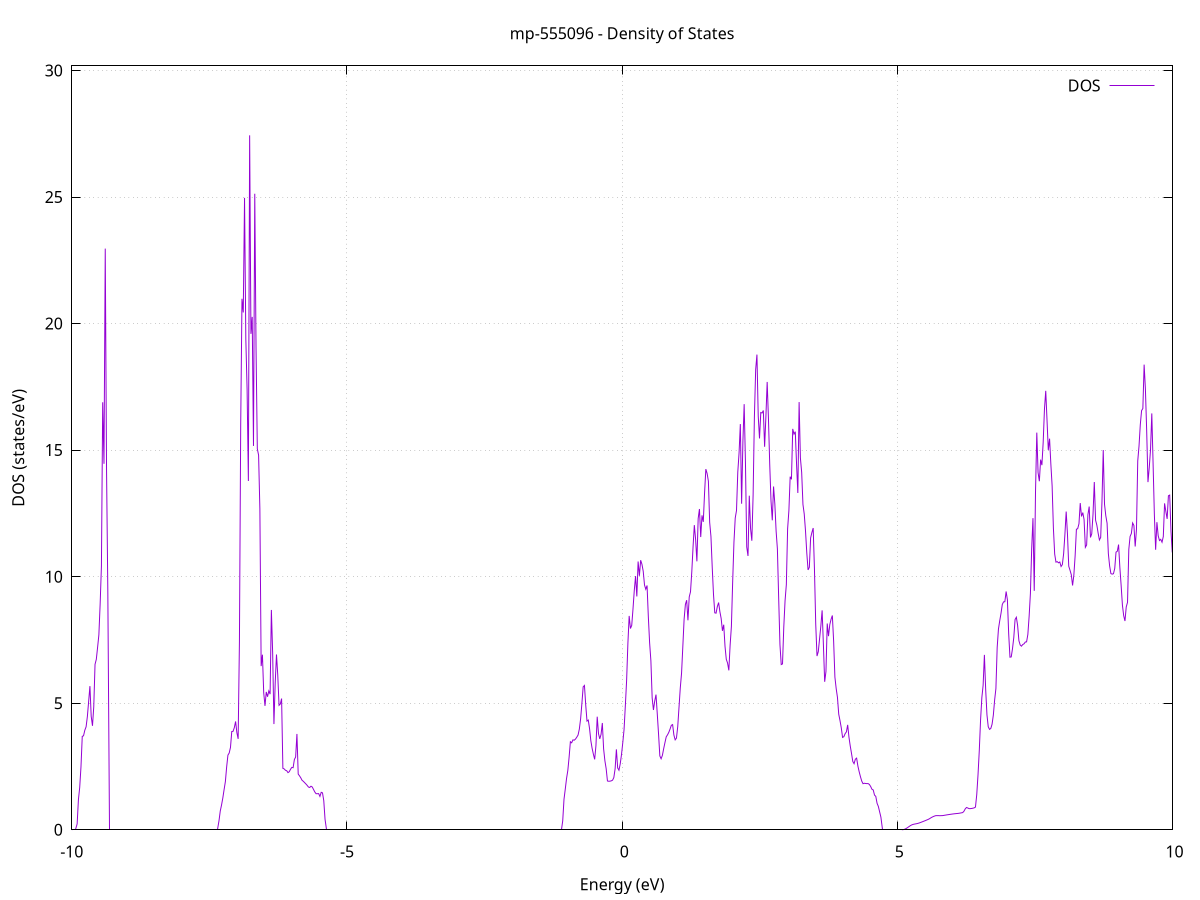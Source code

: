 set title 'mp-555096 - Density of States'
set xlabel 'Energy (eV)'
set ylabel 'DOS (states/eV)'
set grid
set xrange [-10:10]
set yrange [0:30.181]
set xzeroaxis lt -1
set terminal png size 800,600
set output 'mp-555096_dos_gnuplot.png'
plot '-' using 1:2 with lines title 'DOS'
-33.376500 0.000000
-33.353300 0.000000
-33.330100 0.000000
-33.306900 0.000000
-33.283700 0.000000
-33.260500 0.000000
-33.237200 0.000000
-33.214000 0.000000
-33.190800 0.000000
-33.167600 0.000000
-33.144400 0.000000
-33.121100 0.000000
-33.097900 0.000000
-33.074700 0.000000
-33.051500 0.000000
-33.028300 0.000000
-33.005100 0.000000
-32.981800 0.000000
-32.958600 0.000000
-32.935400 0.000000
-32.912200 0.000000
-32.889000 0.000000
-32.865700 0.000000
-32.842500 0.000000
-32.819300 0.000000
-32.796100 0.000000
-32.772900 0.000000
-32.749700 0.000000
-32.726400 0.000000
-32.703200 0.000000
-32.680000 0.000000
-32.656800 0.000000
-32.633600 0.000000
-32.610300 0.000000
-32.587100 0.000000
-32.563900 0.000000
-32.540700 0.000000
-32.517500 0.000000
-32.494200 0.000000
-32.471000 0.000000
-32.447800 0.000000
-32.424600 0.000000
-32.401400 0.000000
-32.378200 0.000000
-32.354900 0.000000
-32.331700 0.000000
-32.308500 0.000000
-32.285300 0.000000
-32.262100 0.000000
-32.238800 0.000000
-32.215600 0.000000
-32.192400 0.000000
-32.169200 0.000000
-32.146000 0.000000
-32.122800 0.000000
-32.099500 0.000000
-32.076300 0.000000
-32.053100 0.000000
-32.029900 0.000000
-32.006700 0.000000
-31.983400 0.000000
-31.960200 0.000000
-31.937000 0.000000
-31.913800 0.000000
-31.890600 0.000000
-31.867400 0.000000
-31.844100 0.000000
-31.820900 0.000000
-31.797700 0.000000
-31.774500 0.000000
-31.751300 0.000000
-31.728000 0.000000
-31.704800 0.000000
-31.681600 0.000000
-31.658400 0.000000
-31.635200 0.000000
-31.612000 0.000000
-31.588700 0.000000
-31.565500 0.000000
-31.542300 0.000000
-31.519100 0.000000
-31.495900 0.000000
-31.472600 0.000000
-31.449400 0.000000
-31.426200 0.000000
-31.403000 0.000000
-31.379800 0.000000
-31.356500 0.000000
-31.333300 0.000000
-31.310100 0.000000
-31.286900 0.000000
-31.263700 77.907200
-31.240500 333.259100
-31.217200 0.000000
-31.194000 0.000000
-31.170800 0.000000
-31.147600 0.000000
-31.124400 0.000000
-31.101100 0.000000
-31.077900 0.000000
-31.054700 0.000000
-31.031500 0.000000
-31.008300 0.000000
-30.985100 0.000000
-30.961800 0.000000
-30.938600 0.000000
-30.915400 0.000000
-30.892200 0.000000
-30.869000 0.000000
-30.845700 0.000000
-30.822500 0.000000
-30.799300 0.000000
-30.776100 0.000000
-30.752900 0.000000
-30.729700 0.000000
-30.706400 0.000000
-30.683200 0.000000
-30.660000 0.000000
-30.636800 0.000000
-30.613600 0.000000
-30.590300 0.000000
-30.567100 0.000000
-30.543900 0.000000
-30.520700 0.000000
-30.497500 0.000000
-30.474200 0.000000
-30.451000 0.000000
-30.427800 0.000000
-30.404600 0.000000
-30.381400 0.000000
-30.358200 0.000000
-30.334900 0.000000
-30.311700 0.000000
-30.288500 0.000000
-30.265300 0.000000
-30.242100 0.000000
-30.218800 0.000000
-30.195600 0.000000
-30.172400 0.000000
-30.149200 0.000000
-30.126000 0.000000
-30.102800 0.000000
-30.079500 0.000000
-30.056300 0.000000
-30.033100 0.000000
-30.009900 0.000000
-29.986700 0.000000
-29.963400 0.000000
-29.940200 0.000000
-29.917000 0.000000
-29.893800 0.000000
-29.870600 0.000000
-29.847400 0.000000
-29.824100 0.000000
-29.800900 0.000000
-29.777700 0.000000
-29.754500 0.000000
-29.731300 0.000000
-29.708000 0.000000
-29.684800 0.000000
-29.661600 0.000000
-29.638400 0.000000
-29.615200 0.000000
-29.592000 0.000000
-29.568700 0.000000
-29.545500 0.000000
-29.522300 0.000000
-29.499100 0.000000
-29.475900 0.000000
-29.452600 0.000000
-29.429400 0.000000
-29.406200 0.000000
-29.383000 0.000000
-29.359800 0.000000
-29.336500 0.000000
-29.313300 0.000000
-29.290100 0.000000
-29.266900 0.000000
-29.243700 0.000000
-29.220500 0.000000
-29.197200 0.000000
-29.174000 0.000000
-29.150800 0.000000
-29.127600 0.000000
-29.104400 0.000000
-29.081100 0.000000
-29.057900 0.000000
-29.034700 0.000000
-29.011500 0.000000
-28.988300 0.000000
-28.965100 0.000000
-28.941800 0.000000
-28.918600 0.000000
-28.895400 0.000000
-28.872200 0.000000
-28.849000 0.000000
-28.825700 0.000000
-28.802500 0.000000
-28.779300 0.000000
-28.756100 0.000000
-28.732900 0.000000
-28.709700 0.000000
-28.686400 0.000000
-28.663200 0.000000
-28.640000 0.000000
-28.616800 0.000000
-28.593600 0.000000
-28.570300 0.000000
-28.547100 0.000000
-28.523900 0.000000
-28.500700 0.000000
-28.477500 0.000000
-28.454200 0.000000
-28.431000 0.000000
-28.407800 0.000000
-28.384600 0.000000
-28.361400 0.000000
-28.338200 0.000000
-28.314900 0.000000
-28.291700 0.000000
-28.268500 0.000000
-28.245300 0.000000
-28.222100 0.000000
-28.198800 0.000000
-28.175600 0.000000
-28.152400 0.000000
-28.129200 0.000000
-28.106000 0.000000
-28.082800 0.000000
-28.059500 0.000000
-28.036300 0.000000
-28.013100 0.000000
-27.989900 0.000000
-27.966700 0.000000
-27.943400 0.000000
-27.920200 0.000000
-27.897000 0.000000
-27.873800 0.000000
-27.850600 0.000000
-27.827400 0.000000
-27.804100 0.000000
-27.780900 0.000000
-27.757700 0.000000
-27.734500 0.000000
-27.711300 0.000000
-27.688000 0.000000
-27.664800 0.000000
-27.641600 0.000000
-27.618400 0.000000
-27.595200 0.000000
-27.572000 0.000000
-27.548700 0.000000
-27.525500 0.000000
-27.502300 0.000000
-27.479100 0.000000
-27.455900 0.000000
-27.432600 0.000000
-27.409400 0.000000
-27.386200 0.000000
-27.363000 0.000000
-27.339800 0.000000
-27.316500 0.000000
-27.293300 0.000000
-27.270100 0.000000
-27.246900 0.000000
-27.223700 0.000000
-27.200500 0.000000
-27.177200 0.000000
-27.154000 0.000000
-27.130800 0.000000
-27.107600 0.000000
-27.084400 0.000000
-27.061100 0.000000
-27.037900 0.000000
-27.014700 0.000000
-26.991500 0.000000
-26.968300 0.000000
-26.945100 0.000000
-26.921800 0.000000
-26.898600 0.000000
-26.875400 0.000000
-26.852200 0.000000
-26.829000 0.000000
-26.805700 0.000000
-26.782500 0.000000
-26.759300 0.000000
-26.736100 0.000000
-26.712900 0.000000
-26.689700 0.000000
-26.666400 0.000000
-26.643200 0.000000
-26.620000 0.000000
-26.596800 0.000000
-26.573600 0.000000
-26.550300 0.000000
-26.527100 0.000000
-26.503900 0.000000
-26.480700 0.000000
-26.457500 0.000000
-26.434200 0.000000
-26.411000 0.000000
-26.387800 0.000000
-26.364600 0.000000
-26.341400 0.000000
-26.318200 0.000000
-26.294900 0.000000
-26.271700 0.000000
-26.248500 0.000000
-26.225300 0.000000
-26.202100 0.000000
-26.178800 0.000000
-26.155600 0.000000
-26.132400 0.000000
-26.109200 0.000000
-26.086000 0.000000
-26.062800 0.000000
-26.039500 0.000000
-26.016300 0.000000
-25.993100 0.000000
-25.969900 0.000000
-25.946700 0.000000
-25.923400 0.000000
-25.900200 0.000000
-25.877000 0.000000
-25.853800 0.000000
-25.830600 0.000000
-25.807400 0.000000
-25.784100 0.000000
-25.760900 0.000000
-25.737700 0.000000
-25.714500 0.000000
-25.691300 0.000000
-25.668000 0.000000
-25.644800 0.000000
-25.621600 0.000000
-25.598400 0.000000
-25.575200 0.000000
-25.552000 0.000000
-25.528700 0.000000
-25.505500 0.000000
-25.482300 0.000000
-25.459100 0.000000
-25.435900 0.000000
-25.412600 0.000000
-25.389400 0.000000
-25.366200 0.000000
-25.343000 0.000000
-25.319800 0.000000
-25.296500 0.000000
-25.273300 0.000000
-25.250100 0.000000
-25.226900 0.000000
-25.203700 0.000000
-25.180500 0.000000
-25.157200 0.000000
-25.134000 0.000000
-25.110800 0.000000
-25.087600 0.000000
-25.064400 0.000000
-25.041100 0.000000
-25.017900 0.000000
-24.994700 0.000000
-24.971500 0.000000
-24.948300 0.000000
-24.925100 0.000000
-24.901800 0.000000
-24.878600 0.000000
-24.855400 0.000000
-24.832200 0.000000
-24.809000 0.000000
-24.785700 0.000000
-24.762500 0.000000
-24.739300 0.000000
-24.716100 0.000000
-24.692900 0.000000
-24.669700 0.000000
-24.646400 0.000000
-24.623200 0.000000
-24.600000 0.000000
-24.576800 0.000000
-24.553600 0.000000
-24.530300 0.000000
-24.507100 0.000000
-24.483900 0.000000
-24.460700 0.000000
-24.437500 0.000000
-24.414200 0.000000
-24.391000 0.000000
-24.367800 0.000000
-24.344600 0.000000
-24.321400 0.000000
-24.298200 0.000000
-24.274900 0.000000
-24.251700 0.000000
-24.228500 0.000000
-24.205300 0.000000
-24.182100 0.000000
-24.158800 0.000000
-24.135600 0.000000
-24.112400 0.000000
-24.089200 0.000000
-24.066000 0.000000
-24.042800 0.000000
-24.019500 0.000000
-23.996300 0.000000
-23.973100 0.000000
-23.949900 0.000000
-23.926700 0.000000
-23.903400 0.000000
-23.880200 0.000000
-23.857000 0.000000
-23.833800 0.000000
-23.810600 0.000000
-23.787400 0.000000
-23.764100 0.000000
-23.740900 0.000000
-23.717700 0.000000
-23.694500 0.000000
-23.671300 0.000000
-23.648000 0.000000
-23.624800 0.000000
-23.601600 0.000000
-23.578400 0.000000
-23.555200 0.000000
-23.532000 0.000000
-23.508700 0.000000
-23.485500 0.000000
-23.462300 0.000000
-23.439100 0.000000
-23.415900 0.000000
-23.392600 0.000000
-23.369400 0.000000
-23.346200 0.000000
-23.323000 0.000000
-23.299800 0.000000
-23.276500 0.000000
-23.253300 0.000000
-23.230100 0.000000
-23.206900 0.000000
-23.183700 0.000000
-23.160500 0.000000
-23.137200 0.000000
-23.114000 0.000000
-23.090800 0.000000
-23.067600 0.000000
-23.044400 0.000000
-23.021100 0.000000
-22.997900 0.000000
-22.974700 0.000000
-22.951500 0.000000
-22.928300 0.000000
-22.905100 0.000000
-22.881800 0.000000
-22.858600 0.000000
-22.835400 0.000000
-22.812200 0.000000
-22.789000 0.000000
-22.765700 0.000000
-22.742500 0.000000
-22.719300 0.000000
-22.696100 0.000000
-22.672900 0.000000
-22.649700 0.000000
-22.626400 0.000000
-22.603200 0.000000
-22.580000 0.000000
-22.556800 0.000000
-22.533600 0.000000
-22.510300 0.000000
-22.487100 0.000000
-22.463900 0.000000
-22.440700 0.000000
-22.417500 0.000000
-22.394200 0.000000
-22.371000 0.000000
-22.347800 0.000000
-22.324600 0.000000
-22.301400 0.000000
-22.278200 0.000000
-22.254900 0.000000
-22.231700 0.000000
-22.208500 0.000000
-22.185300 0.000000
-22.162100 0.000000
-22.138800 0.000000
-22.115600 0.000000
-22.092400 0.000000
-22.069200 0.000000
-22.046000 0.000000
-22.022800 0.000000
-21.999500 0.000000
-21.976300 0.000000
-21.953100 0.000000
-21.929900 0.000000
-21.906700 0.000000
-21.883400 0.000000
-21.860200 0.000000
-21.837000 0.000000
-21.813800 0.000000
-21.790600 0.000000
-21.767400 0.000000
-21.744100 0.000000
-21.720900 0.000000
-21.697700 0.000000
-21.674500 0.000000
-21.651300 0.000000
-21.628000 0.000000
-21.604800 0.000000
-21.581600 0.000000
-21.558400 0.000000
-21.535200 0.000000
-21.512000 0.000000
-21.488700 0.000000
-21.465500 0.000000
-21.442300 0.000000
-21.419100 0.000000
-21.395900 0.000000
-21.372600 0.000000
-21.349400 0.000000
-21.326200 0.000000
-21.303000 0.000000
-21.279800 0.000000
-21.256500 0.000000
-21.233300 0.000000
-21.210100 0.000000
-21.186900 0.000000
-21.163700 0.000000
-21.140500 0.000000
-21.117200 0.000000
-21.094000 0.000000
-21.070800 0.000000
-21.047600 0.000000
-21.024400 0.000000
-21.001100 0.000000
-20.977900 0.000000
-20.954700 0.000000
-20.931500 0.000000
-20.908300 0.000000
-20.885100 0.000000
-20.861800 0.000000
-20.838600 0.000000
-20.815400 0.000000
-20.792200 0.000000
-20.769000 0.000000
-20.745700 0.000000
-20.722500 0.000000
-20.699300 0.000000
-20.676100 0.000000
-20.652900 0.000000
-20.629700 0.000000
-20.606400 0.000000
-20.583200 0.000000
-20.560000 0.000000
-20.536800 0.000000
-20.513600 0.000000
-20.490300 0.000000
-20.467100 0.000000
-20.443900 0.000000
-20.420700 0.000000
-20.397500 0.000000
-20.374200 0.000000
-20.351000 0.000000
-20.327800 0.000000
-20.304600 0.000000
-20.281400 0.000000
-20.258200 0.000000
-20.234900 0.000000
-20.211700 0.000000
-20.188500 0.000000
-20.165300 0.000000
-20.142100 0.000000
-20.118800 0.000000
-20.095600 0.000000
-20.072400 0.000000
-20.049200 0.000000
-20.026000 0.000000
-20.002800 0.000000
-19.979500 0.000000
-19.956300 0.000000
-19.933100 0.000000
-19.909900 0.000000
-19.886700 0.000000
-19.863400 0.000000
-19.840200 0.000000
-19.817000 0.000000
-19.793800 0.000000
-19.770600 0.000000
-19.747400 0.000000
-19.724100 0.000000
-19.700900 0.000000
-19.677700 0.000000
-19.654500 0.000000
-19.631300 0.000000
-19.608000 0.000000
-19.584800 0.000000
-19.561600 0.000000
-19.538400 0.000000
-19.515200 0.000000
-19.492000 0.000000
-19.468700 0.000000
-19.445500 0.000000
-19.422300 0.000000
-19.399100 0.000000
-19.375900 0.000000
-19.352600 0.000000
-19.329400 0.000000
-19.306200 0.000000
-19.283000 0.000000
-19.259800 0.000000
-19.236500 0.000000
-19.213300 0.000000
-19.190100 0.000000
-19.166900 0.000000
-19.143700 0.000000
-19.120500 0.000000
-19.097200 0.000000
-19.074000 0.000000
-19.050800 0.000000
-19.027600 0.000000
-19.004400 0.000000
-18.981100 0.000000
-18.957900 0.000000
-18.934700 0.000000
-18.911500 0.000000
-18.888300 0.000000
-18.865100 0.000000
-18.841800 0.000000
-18.818600 0.000000
-18.795400 0.000000
-18.772200 0.000000
-18.749000 0.000000
-18.725700 0.000000
-18.702500 0.000000
-18.679300 0.000000
-18.656100 0.000000
-18.632900 0.000000
-18.609700 0.000000
-18.586400 0.000000
-18.563200 0.000000
-18.540000 0.000000
-18.516800 0.000000
-18.493600 0.000000
-18.470300 0.000000
-18.447100 0.000000
-18.423900 0.000000
-18.400700 0.000000
-18.377500 0.000000
-18.354200 0.000000
-18.331000 0.000000
-18.307800 0.000000
-18.284600 0.000000
-18.261400 0.000000
-18.238200 0.000000
-18.214900 0.000000
-18.191700 0.000000
-18.168500 0.000000
-18.145300 0.000000
-18.122100 0.000000
-18.098800 0.000000
-18.075600 0.000000
-18.052400 0.000000
-18.029200 0.000000
-18.006000 0.000000
-17.982800 0.000000
-17.959500 0.000000
-17.936300 0.000000
-17.913100 0.000000
-17.889900 0.000000
-17.866700 0.000000
-17.843400 0.000000
-17.820200 0.000000
-17.797000 0.000000
-17.773800 0.000000
-17.750600 0.000000
-17.727400 0.000000
-17.704100 0.000000
-17.680900 0.000000
-17.657700 0.000000
-17.634500 0.000000
-17.611300 0.000000
-17.588000 0.000000
-17.564800 0.000000
-17.541600 0.000000
-17.518400 0.000000
-17.495200 0.000000
-17.472000 0.000000
-17.448700 0.000000
-17.425500 0.000000
-17.402300 0.000000
-17.379100 0.000000
-17.355900 0.000000
-17.332600 0.000000
-17.309400 0.000000
-17.286200 0.000000
-17.263000 0.000000
-17.239800 0.000000
-17.216500 0.000000
-17.193300 0.000000
-17.170100 0.000000
-17.146900 0.000000
-17.123700 0.000000
-17.100500 0.000000
-17.077200 0.000000
-17.054000 0.000000
-17.030800 0.000000
-17.007600 0.000000
-16.984400 0.000000
-16.961100 0.000000
-16.937900 0.000000
-16.914700 0.000000
-16.891500 0.000000
-16.868300 0.000000
-16.845100 0.000000
-16.821800 0.000000
-16.798600 0.000000
-16.775400 0.000000
-16.752200 0.000000
-16.729000 0.000000
-16.705700 0.000000
-16.682500 0.000000
-16.659300 0.000000
-16.636100 0.000000
-16.612900 0.000000
-16.589700 0.000000
-16.566400 0.000000
-16.543200 0.000000
-16.520000 0.000000
-16.496800 0.000000
-16.473600 0.000000
-16.450300 0.000000
-16.427100 0.000000
-16.403900 0.000000
-16.380700 0.000000
-16.357500 0.000000
-16.334200 0.000000
-16.311000 0.000000
-16.287800 0.000000
-16.264600 0.000000
-16.241400 0.000000
-16.218200 0.000000
-16.194900 0.000000
-16.171700 0.000000
-16.148500 0.000000
-16.125300 0.000000
-16.102100 0.000000
-16.078800 0.000000
-16.055600 0.000000
-16.032400 0.000000
-16.009200 0.000000
-15.986000 0.000000
-15.962800 0.000000
-15.939500 0.000000
-15.916300 0.000000
-15.893100 0.000000
-15.869900 0.000000
-15.846700 0.000000
-15.823400 0.000000
-15.800200 0.000000
-15.777000 0.000000
-15.753800 0.000000
-15.730600 0.000000
-15.707400 0.000000
-15.684100 0.000000
-15.660900 0.000000
-15.637700 0.000000
-15.614500 0.000000
-15.591300 0.000000
-15.568000 0.000000
-15.544800 0.000000
-15.521600 0.000000
-15.498400 0.000000
-15.475200 0.000000
-15.452000 0.000000
-15.428700 0.000000
-15.405500 0.000000
-15.382300 0.000000
-15.359100 0.000000
-15.335900 0.000000
-15.312600 0.000000
-15.289400 0.000000
-15.266200 0.000000
-15.243000 0.000000
-15.219800 0.000000
-15.196500 0.000000
-15.173300 0.000000
-15.150100 0.000000
-15.126900 0.000000
-15.103700 0.000000
-15.080500 0.000000
-15.057200 0.000000
-15.034000 0.000000
-15.010800 0.000000
-14.987600 0.000000
-14.964400 0.000000
-14.941100 0.000000
-14.917900 0.000000
-14.894700 0.000000
-14.871500 0.000000
-14.848300 0.000000
-14.825100 0.000000
-14.801800 0.000000
-14.778600 0.000000
-14.755400 0.000000
-14.732200 0.000000
-14.709000 0.000000
-14.685700 0.000000
-14.662500 0.000000
-14.639300 0.000000
-14.616100 0.000000
-14.592900 0.000000
-14.569700 0.000000
-14.546400 0.000000
-14.523200 0.000000
-14.500000 0.000000
-14.476800 0.000000
-14.453600 0.000000
-14.430300 0.000000
-14.407100 0.000000
-14.383900 0.000000
-14.360700 0.000000
-14.337500 0.000000
-14.314200 0.000000
-14.291000 0.000000
-14.267800 0.000000
-14.244600 0.000000
-14.221400 0.000000
-14.198200 0.000000
-14.174900 0.000000
-14.151700 0.000000
-14.128500 0.000000
-14.105300 0.000000
-14.082100 0.000000
-14.058800 0.000000
-14.035600 0.000000
-14.012400 0.000000
-13.989200 0.000000
-13.966000 0.000000
-13.942800 0.000000
-13.919500 0.000000
-13.896300 0.000000
-13.873100 0.000000
-13.849900 0.000000
-13.826700 0.000000
-13.803400 0.000000
-13.780200 0.000000
-13.757000 0.000000
-13.733800 0.000000
-13.710600 0.000000
-13.687400 6.180500
-13.664100 17.755900
-13.640900 33.438400
-13.617700 39.858500
-13.594500 42.683800
-13.571300 34.352200
-13.548000 54.030500
-13.524800 37.215400
-13.501600 21.089800
-13.478400 37.615500
-13.455200 43.574500
-13.432000 30.866100
-13.408700 41.574200
-13.385500 58.710400
-13.362300 112.890800
-13.339100 77.857800
-13.315900 69.490600
-13.292600 51.701300
-13.269400 47.945100
-13.246200 57.208100
-13.223000 64.044700
-13.199800 46.953900
-13.176500 0.000000
-13.153300 0.000000
-13.130100 0.000000
-13.106900 0.000000
-13.083700 0.000000
-13.060500 0.000000
-13.037200 0.000000
-13.014000 0.000000
-12.990800 0.000000
-12.967600 0.000000
-12.944400 0.000000
-12.921100 0.000000
-12.897900 0.000000
-12.874700 0.000000
-12.851500 0.000000
-12.828300 0.000000
-12.805100 0.000000
-12.781800 0.000000
-12.758600 0.000000
-12.735400 0.000000
-12.712200 0.000000
-12.689000 0.000000
-12.665700 0.000000
-12.642500 0.000000
-12.619300 0.000000
-12.596100 0.000000
-12.572900 0.000000
-12.549700 0.000000
-12.526400 0.000000
-12.503200 0.000000
-12.480000 0.000000
-12.456800 0.000000
-12.433600 0.000000
-12.410300 0.000000
-12.387100 0.000000
-12.363900 0.000000
-12.340700 0.000000
-12.317500 0.000000
-12.294200 0.000000
-12.271000 0.000000
-12.247800 0.000000
-12.224600 0.000000
-12.201400 0.000000
-12.178200 0.000000
-12.154900 0.000000
-12.131700 0.000000
-12.108500 0.000000
-12.085300 0.000000
-12.062100 0.000000
-12.038800 0.000000
-12.015600 0.000000
-11.992400 0.000000
-11.969200 0.000000
-11.946000 0.000000
-11.922800 0.000000
-11.899500 0.000000
-11.876300 0.000000
-11.853100 0.000000
-11.829900 0.000000
-11.806700 0.000000
-11.783400 0.000000
-11.760200 0.000000
-11.737000 0.000000
-11.713800 0.000000
-11.690600 0.000000
-11.667400 0.000000
-11.644100 0.000000
-11.620900 0.000000
-11.597700 0.000000
-11.574500 0.000000
-11.551300 0.000000
-11.528000 0.000000
-11.504800 0.000000
-11.481600 0.000000
-11.458400 0.000000
-11.435200 0.000000
-11.412000 0.000000
-11.388700 0.000000
-11.365500 0.000000
-11.342300 0.000000
-11.319100 0.000000
-11.295900 0.000000
-11.272600 0.000000
-11.249400 0.000000
-11.226200 0.000000
-11.203000 0.000000
-11.179800 0.000000
-11.156500 0.000000
-11.133300 0.000000
-11.110100 0.000000
-11.086900 0.000000
-11.063700 0.000000
-11.040500 0.000000
-11.017200 0.000000
-10.994000 0.000000
-10.970800 0.000000
-10.947600 0.000000
-10.924400 0.000000
-10.901100 0.000000
-10.877900 0.000000
-10.854700 0.000000
-10.831500 0.000000
-10.808300 0.000000
-10.785100 0.000000
-10.761800 0.000000
-10.738600 0.000000
-10.715400 0.000000
-10.692200 0.000000
-10.669000 0.000000
-10.645700 0.000000
-10.622500 0.000000
-10.599300 0.000000
-10.576100 0.000000
-10.552900 0.000000
-10.529700 0.000000
-10.506400 0.000000
-10.483200 0.000000
-10.460000 0.000000
-10.436800 0.000000
-10.413600 0.000000
-10.390300 0.000000
-10.367100 0.000000
-10.343900 0.000000
-10.320700 0.000000
-10.297500 0.000000
-10.274200 0.000000
-10.251000 0.000000
-10.227800 0.000000
-10.204600 0.000000
-10.181400 0.000000
-10.158200 0.000000
-10.134900 0.000000
-10.111700 0.000000
-10.088500 0.000000
-10.065300 0.000000
-10.042100 0.000000
-10.018800 0.000000
-9.995600 0.000000
-9.972400 0.000000
-9.949200 0.000000
-9.926000 0.000000
-9.902800 0.229800
-9.879500 1.194000
-9.856300 1.669900
-9.833100 2.488700
-9.809900 3.690400
-9.786700 3.714300
-9.763400 3.932700
-9.740200 4.067000
-9.717000 4.472900
-9.693800 5.068000
-9.670600 5.675500
-9.647400 4.483300
-9.624100 4.107600
-9.600900 4.859800
-9.577700 6.536200
-9.554500 6.733600
-9.531300 7.205900
-9.508000 7.698400
-9.484800 8.916900
-9.461600 10.417300
-9.438400 16.888900
-9.415200 14.458500
-9.392000 22.962500
-9.368700 14.257100
-9.345500 9.468600
-9.322300 0.000000
-9.299100 0.000000
-9.275900 0.000000
-9.252600 0.000000
-9.229400 0.000000
-9.206200 0.000000
-9.183000 0.000000
-9.159800 0.000000
-9.136500 0.000000
-9.113300 0.000000
-9.090100 0.000000
-9.066900 0.000000
-9.043700 0.000000
-9.020500 0.000000
-8.997200 0.000000
-8.974000 0.000000
-8.950800 0.000000
-8.927600 0.000000
-8.904400 0.000000
-8.881100 0.000000
-8.857900 0.000000
-8.834700 0.000000
-8.811500 0.000000
-8.788300 0.000000
-8.765100 0.000000
-8.741800 0.000000
-8.718600 0.000000
-8.695400 0.000000
-8.672200 0.000000
-8.649000 0.000000
-8.625700 0.000000
-8.602500 0.000000
-8.579300 0.000000
-8.556100 0.000000
-8.532900 0.000000
-8.509700 0.000000
-8.486400 0.000000
-8.463200 0.000000
-8.440000 0.000000
-8.416800 0.000000
-8.393600 0.000000
-8.370300 0.000000
-8.347100 0.000000
-8.323900 0.000000
-8.300700 0.000000
-8.277500 0.000000
-8.254200 0.000000
-8.231000 0.000000
-8.207800 0.000000
-8.184600 0.000000
-8.161400 0.000000
-8.138200 0.000000
-8.114900 0.000000
-8.091700 0.000000
-8.068500 0.000000
-8.045300 0.000000
-8.022100 0.000000
-7.998800 0.000000
-7.975600 0.000000
-7.952400 0.000000
-7.929200 0.000000
-7.906000 0.000000
-7.882800 0.000000
-7.859500 0.000000
-7.836300 0.000000
-7.813100 0.000000
-7.789900 0.000000
-7.766700 0.000000
-7.743400 0.000000
-7.720200 0.000000
-7.697000 0.000000
-7.673800 0.000000
-7.650600 0.000000
-7.627400 0.000000
-7.604100 0.000000
-7.580900 0.000000
-7.557700 0.000000
-7.534500 0.000000
-7.511300 0.000000
-7.488000 0.000000
-7.464800 0.000000
-7.441600 0.000000
-7.418400 0.000000
-7.395200 0.000000
-7.372000 0.000000
-7.348700 0.000000
-7.325500 0.351300
-7.302300 0.740900
-7.279100 0.977800
-7.255900 1.253400
-7.232600 1.587300
-7.209400 1.902200
-7.186200 2.482200
-7.163000 2.949500
-7.139800 3.033600
-7.116500 3.256200
-7.093300 3.881100
-7.070100 3.888500
-7.046900 4.035300
-7.023700 4.280100
-7.000500 3.837400
-6.977200 3.591400
-6.954000 7.423200
-6.930800 15.995200
-6.907600 20.979700
-6.884400 20.438900
-6.861100 24.965300
-6.837900 19.392100
-6.814700 17.411700
-6.791500 13.778800
-6.768300 27.437600
-6.745100 19.593100
-6.721800 20.263700
-6.698600 15.166000
-6.675400 25.129100
-6.652200 19.035600
-6.629000 15.050200
-6.605700 14.797900
-6.582500 12.667900
-6.559300 6.466400
-6.536100 6.917300
-6.512900 5.416700
-6.489700 4.895300
-6.466400 5.445800
-6.443200 5.256300
-6.420000 5.485800
-6.396800 5.358700
-6.373600 8.685800
-6.350300 6.994100
-6.327100 4.177600
-6.303900 5.800400
-6.280700 6.926000
-6.257500 6.110500
-6.234200 4.918100
-6.211000 4.969000
-6.187800 5.184100
-6.164600 2.426900
-6.141400 2.405900
-6.118200 2.351800
-6.094900 2.332500
-6.071700 2.257800
-6.048500 2.294500
-6.025300 2.391600
-6.002100 2.465000
-5.978800 2.452600
-5.955600 2.775200
-5.932400 2.876700
-5.909200 3.787000
-5.886000 2.200800
-5.862800 2.132700
-5.839500 2.053100
-5.816300 1.956300
-5.793100 1.914900
-5.769900 1.863100
-5.746700 1.811300
-5.723400 1.754300
-5.700200 1.688800
-5.677000 1.671100
-5.653800 1.721100
-5.630600 1.689600
-5.607400 1.591200
-5.584100 1.492700
-5.560900 1.424100
-5.537700 1.425800
-5.514500 1.427400
-5.491300 1.317500
-5.468000 1.480200
-5.444800 1.459500
-5.421600 1.151000
-5.398400 0.411900
-5.375200 0.000000
-5.352000 0.000000
-5.328700 0.000000
-5.305500 0.000000
-5.282300 0.000000
-5.259100 0.000000
-5.235900 0.000000
-5.212600 0.000000
-5.189400 0.000000
-5.166200 0.000000
-5.143000 0.000000
-5.119800 0.000000
-5.096500 0.000000
-5.073300 0.000000
-5.050100 0.000000
-5.026900 0.000000
-5.003700 0.000000
-4.980500 0.000000
-4.957200 0.000000
-4.934000 0.000000
-4.910800 0.000000
-4.887600 0.000000
-4.864400 0.000000
-4.841100 0.000000
-4.817900 0.000000
-4.794700 0.000000
-4.771500 0.000000
-4.748300 0.000000
-4.725100 0.000000
-4.701800 0.000000
-4.678600 0.000000
-4.655400 0.000000
-4.632200 0.000000
-4.609000 0.000000
-4.585700 0.000000
-4.562500 0.000000
-4.539300 0.000000
-4.516100 0.000000
-4.492900 0.000000
-4.469700 0.000000
-4.446400 0.000000
-4.423200 0.000000
-4.400000 0.000000
-4.376800 0.000000
-4.353600 0.000000
-4.330300 0.000000
-4.307100 0.000000
-4.283900 0.000000
-4.260700 0.000000
-4.237500 0.000000
-4.214200 0.000000
-4.191000 0.000000
-4.167800 0.000000
-4.144600 0.000000
-4.121400 0.000000
-4.098200 0.000000
-4.074900 0.000000
-4.051700 0.000000
-4.028500 0.000000
-4.005300 0.000000
-3.982100 0.000000
-3.958800 0.000000
-3.935600 0.000000
-3.912400 0.000000
-3.889200 0.000000
-3.866000 0.000000
-3.842800 0.000000
-3.819500 0.000000
-3.796300 0.000000
-3.773100 0.000000
-3.749900 0.000000
-3.726700 0.000000
-3.703400 0.000000
-3.680200 0.000000
-3.657000 0.000000
-3.633800 0.000000
-3.610600 0.000000
-3.587400 0.000000
-3.564100 0.000000
-3.540900 0.000000
-3.517700 0.000000
-3.494500 0.000000
-3.471300 0.000000
-3.448000 0.000000
-3.424800 0.000000
-3.401600 0.000000
-3.378400 0.000000
-3.355200 0.000000
-3.332000 0.000000
-3.308700 0.000000
-3.285500 0.000000
-3.262300 0.000000
-3.239100 0.000000
-3.215900 0.000000
-3.192600 0.000000
-3.169400 0.000000
-3.146200 0.000000
-3.123000 0.000000
-3.099800 0.000000
-3.076500 0.000000
-3.053300 0.000000
-3.030100 0.000000
-3.006900 0.000000
-2.983700 0.000000
-2.960500 0.000000
-2.937200 0.000000
-2.914000 0.000000
-2.890800 0.000000
-2.867600 0.000000
-2.844400 0.000000
-2.821100 0.000000
-2.797900 0.000000
-2.774700 0.000000
-2.751500 0.000000
-2.728300 0.000000
-2.705100 0.000000
-2.681800 0.000000
-2.658600 0.000000
-2.635400 0.000000
-2.612200 0.000000
-2.589000 0.000000
-2.565700 0.000000
-2.542500 0.000000
-2.519300 0.000000
-2.496100 0.000000
-2.472900 0.000000
-2.449700 0.000000
-2.426400 0.000000
-2.403200 0.000000
-2.380000 0.000000
-2.356800 0.000000
-2.333600 0.000000
-2.310300 0.000000
-2.287100 0.000000
-2.263900 0.000000
-2.240700 0.000000
-2.217500 0.000000
-2.194200 0.000000
-2.171000 0.000000
-2.147800 0.000000
-2.124600 0.000000
-2.101400 0.000000
-2.078200 0.000000
-2.054900 0.000000
-2.031700 0.000000
-2.008500 0.000000
-1.985300 0.000000
-1.962100 0.000000
-1.938800 0.000000
-1.915600 0.000000
-1.892400 0.000000
-1.869200 0.000000
-1.846000 0.000000
-1.822800 0.000000
-1.799500 0.000000
-1.776300 0.000000
-1.753100 0.000000
-1.729900 0.000000
-1.706700 0.000000
-1.683400 0.000000
-1.660200 0.000000
-1.637000 0.000000
-1.613800 0.000000
-1.590600 0.000000
-1.567400 0.000000
-1.544100 0.000000
-1.520900 0.000000
-1.497700 0.000000
-1.474500 0.000000
-1.451300 0.000000
-1.428000 0.000000
-1.404800 0.000000
-1.381600 0.000000
-1.358400 0.000000
-1.335200 0.000000
-1.312000 0.000000
-1.288700 0.000000
-1.265500 0.000000
-1.242300 0.000000
-1.219100 0.000000
-1.195900 0.000000
-1.172600 0.000000
-1.149400 0.000000
-1.126200 0.000000
-1.103000 0.000000
-1.079800 0.351600
-1.056500 1.206000
-1.033300 1.607800
-1.010100 2.028500
-0.986900 2.345900
-0.963700 2.867900
-0.940500 3.478200
-0.917200 3.436600
-0.894000 3.551600
-0.870800 3.538900
-0.847600 3.584500
-0.824400 3.657300
-0.801100 3.743100
-0.777900 3.976800
-0.754700 4.380500
-0.731500 4.986600
-0.708300 5.645900
-0.685100 5.701800
-0.661800 4.931800
-0.638600 4.294500
-0.615400 4.333400
-0.592200 3.998000
-0.569000 3.521600
-0.545700 3.217400
-0.522500 2.985100
-0.499300 2.781700
-0.476100 3.324300
-0.452900 4.466700
-0.429700 3.796900
-0.406400 3.592000
-0.383200 3.770600
-0.360000 4.218600
-0.336800 3.198800
-0.313600 2.728700
-0.290300 2.412700
-0.267100 1.927700
-0.243900 1.916500
-0.220700 1.921500
-0.197500 1.932500
-0.174200 1.959100
-0.151000 2.062500
-0.127800 2.409900
-0.104600 3.176500
-0.081400 2.442700
-0.058200 2.352600
-0.034900 2.604900
-0.011700 2.972300
0.011500 3.439600
0.034700 3.958300
0.057900 4.890100
0.081200 5.898500
0.104400 7.365800
0.127600 8.448700
0.150800 7.951800
0.174000 8.074200
0.197200 8.723400
0.220500 9.455800
0.243700 10.021400
0.266900 9.219100
0.290100 10.599900
0.313300 10.034000
0.336600 10.650600
0.359800 10.488900
0.383000 10.212900
0.406200 9.671600
0.429400 9.503800
0.452600 9.651200
0.475900 8.413400
0.499100 7.390200
0.522300 6.676900
0.545500 5.209200
0.568700 4.733300
0.592000 5.087500
0.615200 5.340200
0.638400 4.576500
0.661600 3.777600
0.684800 2.918400
0.708000 2.805700
0.731300 2.940200
0.754500 3.202900
0.777700 3.443400
0.800900 3.671200
0.824100 3.749700
0.847400 3.848200
0.870600 3.980300
0.893800 4.129100
0.917000 4.155400
0.940200 3.744800
0.963500 3.552800
0.986700 3.621300
1.009900 4.074800
1.033100 4.835900
1.056300 5.599300
1.079500 6.187300
1.102800 7.252500
1.126000 8.319900
1.149200 8.903200
1.172400 9.071500
1.195600 8.276600
1.218900 9.198700
1.242100 9.402300
1.265300 10.184700
1.288500 11.178100
1.311700 12.037500
1.334900 11.471800
1.358200 10.605500
1.381400 12.297600
1.404600 12.672900
1.427800 11.565700
1.451000 12.422200
1.474300 12.165000
1.497500 13.301300
1.520700 14.249500
1.543900 14.078300
1.567100 13.771800
1.590300 12.146500
1.613600 11.589400
1.636800 10.368200
1.660000 9.293300
1.683200 8.570800
1.706400 8.558000
1.729700 8.820700
1.752900 8.977100
1.776100 8.616100
1.799300 8.346300
1.822500 7.860100
1.845800 8.102000
1.869000 7.250500
1.892200 6.734900
1.915400 6.588100
1.938600 6.298200
1.961800 7.286900
1.985100 8.033800
2.008300 9.807000
2.031500 11.360200
2.054700 12.315800
2.077900 12.614600
2.101200 14.132400
2.124400 14.887300
2.147600 16.029700
2.170800 12.881500
2.194000 15.327600
2.217200 16.816700
2.240500 14.514700
2.263700 11.173500
2.286900 10.818900
2.310100 13.199100
2.333300 11.901000
2.356600 11.419500
2.379800 13.222700
2.403000 16.309200
2.426200 18.185400
2.449400 18.774200
2.472600 16.344900
2.495900 15.460700
2.519100 16.485100
2.542300 16.467500
2.565500 16.565500
2.588700 15.133000
2.612000 16.324700
2.635200 17.693000
2.658400 16.246500
2.681600 14.434300
2.704800 13.000500
2.728000 12.227800
2.751300 13.563000
2.774500 12.870100
2.797700 11.800700
2.820900 11.097200
2.844100 9.151000
2.867400 7.313600
2.890600 6.527400
2.913800 6.552900
2.937000 8.009800
2.960200 9.049900
2.983500 9.687500
3.006700 11.892900
3.029900 12.614600
3.053100 13.950900
3.076300 13.846500
3.099500 15.838800
3.122800 15.632300
3.146000 15.729300
3.169200 14.444200
3.192400 13.306500
3.215600 16.898500
3.238900 14.690900
3.262100 14.115100
3.285300 12.853900
3.308500 12.477700
3.331700 11.809500
3.354900 10.940400
3.378200 10.267300
3.401400 10.370500
3.424600 11.530300
3.447800 11.745900
3.471000 11.921400
3.494300 10.302400
3.517500 8.117100
3.540700 6.863400
3.563900 7.037600
3.587100 7.542400
3.610300 8.046800
3.633600 8.669700
3.656800 7.319800
3.680000 5.846700
3.703200 6.251000
3.726400 8.149000
3.749700 7.650700
3.772900 8.105700
3.796100 8.314500
3.819300 8.466600
3.842500 7.469100
3.865800 6.031800
3.889000 5.580400
3.912200 5.231400
3.935400 4.566600
3.958600 4.312100
3.981800 4.028200
4.005100 3.650100
4.028300 3.677200
4.051500 3.797700
4.074700 3.867400
4.097900 4.144800
4.121200 3.659500
4.144400 3.313700
4.167600 3.016900
4.190800 2.697800
4.214000 2.611000
4.237200 2.788900
4.260500 2.830400
4.283700 2.517500
4.306900 2.291800
4.330100 2.097200
4.353300 1.925700
4.376600 1.820300
4.399800 1.838300
4.423000 1.829500
4.446200 1.823800
4.469400 1.824900
4.492600 1.789900
4.515900 1.708600
4.539100 1.601100
4.562300 1.573000
4.585500 1.370700
4.608700 1.319600
4.632000 1.046000
4.655200 0.922200
4.678400 0.710200
4.701600 0.499200
4.724800 0.000000
4.748000 0.000000
4.771300 0.000000
4.794500 0.000000
4.817700 0.000000
4.840900 0.000000
4.864100 0.000000
4.887400 0.000000
4.910600 0.000000
4.933800 0.000000
4.957000 0.000000
4.980200 0.000000
5.003500 0.000000
5.026700 0.000000
5.049900 0.000000
5.073100 0.000000
5.096300 0.001500
5.119500 0.011200
5.142800 0.030200
5.166000 0.058200
5.189200 0.091000
5.212400 0.126500
5.235600 0.161200
5.258900 0.189500
5.282100 0.209200
5.305300 0.222100
5.328500 0.231500
5.351700 0.241000
5.374900 0.253600
5.398200 0.269200
5.421400 0.287700
5.444600 0.307100
5.467800 0.326800
5.491000 0.346900
5.514300 0.367500
5.537500 0.388900
5.560700 0.409900
5.583900 0.435900
5.607100 0.468500
5.630300 0.497400
5.653600 0.522100
5.676800 0.543100
5.700000 0.558300
5.723200 0.560100
5.746400 0.557900
5.769700 0.557000
5.792900 0.557500
5.816100 0.559100
5.839300 0.566200
5.862500 0.575100
5.885800 0.583700
5.909000 0.592000
5.932200 0.600000
5.955400 0.607600
5.978600 0.614900
6.001800 0.622200
6.025100 0.628500
6.048300 0.634900
6.071500 0.639900
6.094700 0.645100
6.117900 0.651000
6.141200 0.659800
6.164400 0.669200
6.187600 0.679000
6.210800 0.731700
6.234000 0.825900
6.257200 0.880400
6.280500 0.860600
6.303700 0.834600
6.326900 0.835700
6.350100 0.842700
6.373300 0.852400
6.396600 0.865400
6.419800 0.896500
6.443000 1.383600
6.466200 2.170000
6.489400 3.134300
6.512600 4.339600
6.535900 5.220300
6.559100 5.709500
6.582300 6.910800
6.605500 5.532900
6.628700 4.542400
6.652000 4.071900
6.675200 3.967000
6.698400 4.001900
6.721600 4.170800
6.744800 4.531100
6.768000 5.122100
6.791300 5.579800
6.814500 7.205800
6.837700 7.932600
6.860900 8.261100
6.884100 8.552300
6.907400 8.902900
6.930600 9.004600
6.953800 9.009900
6.977000 9.414300
7.000200 9.086800
7.023500 7.740100
7.046700 6.819100
7.069900 6.829100
7.093100 7.160100
7.116300 7.596800
7.139500 8.306800
7.162800 8.396800
7.186000 8.068800
7.209200 7.470300
7.232400 7.300800
7.255600 7.254100
7.278900 7.319200
7.302100 7.345900
7.325300 7.417700
7.348500 7.424200
7.371700 7.715000
7.394900 8.432500
7.418200 9.334800
7.441400 11.104200
7.464600 12.312400
7.487800 9.440500
7.511000 13.359200
7.534300 15.691700
7.557500 14.114400
7.580700 13.770400
7.603900 14.624400
7.627100 14.406300
7.650300 15.307200
7.673600 16.620700
7.696800 17.341500
7.720000 16.182000
7.743200 15.001800
7.766400 15.452400
7.789700 14.446400
7.812900 13.584900
7.836100 11.906600
7.859300 10.893300
7.882500 10.574900
7.905800 10.593400
7.929000 10.547200
7.952200 10.578900
7.975400 10.401100
7.998600 10.477400
8.021800 10.905100
8.045100 11.672300
8.068300 12.573200
8.091500 11.682000
8.114700 10.414400
8.137900 10.252700
8.161200 10.076600
8.184400 9.652500
8.207600 10.064300
8.230800 10.819200
8.254000 11.874100
8.277200 11.895000
8.300500 12.091300
8.323700 12.907800
8.346900 12.379600
8.370100 12.532000
8.393300 12.256700
8.416600 11.158500
8.439800 11.251100
8.463000 12.448700
8.486200 12.770100
8.509400 11.549500
8.532600 11.691100
8.555900 12.468300
8.579100 13.739700
8.602300 12.232200
8.625500 12.033300
8.648700 11.720800
8.672000 11.451100
8.695200 11.549500
8.718400 12.950400
8.741600 15.002900
8.764800 12.863600
8.788000 12.409200
8.811300 12.112000
8.834500 10.910900
8.857700 10.420500
8.880900 10.120600
8.904100 10.100700
8.927400 10.117100
8.950600 10.326600
8.973800 10.969400
8.997000 11.004200
9.020200 11.268100
9.043500 10.364800
9.066700 9.658300
9.089900 8.877500
9.113100 8.459100
9.136300 8.248300
9.159500 8.803900
9.182800 8.985300
9.206000 11.075600
9.229200 11.586500
9.252400 11.705500
9.275600 12.122000
9.298900 12.021300
9.322100 11.191200
9.345300 11.866100
9.368500 14.570500
9.391700 15.160400
9.414900 16.005400
9.438200 16.560900
9.461400 16.643800
9.484600 18.377400
9.507800 17.411700
9.531000 15.754800
9.554300 13.735300
9.577500 14.309100
9.600700 15.016300
9.623900 16.450700
9.647100 14.485600
9.670300 12.466700
9.693600 11.063700
9.716800 12.153400
9.740000 11.617800
9.763200 11.429100
9.786400 11.473900
9.809700 11.360600
9.832900 11.585400
9.856100 12.896100
9.879300 12.577800
9.902500 12.283000
9.925800 13.196000
9.949000 13.223200
9.972200 11.810400
9.995400 10.973500
10.018600 10.841600
10.041800 11.598300
10.065100 9.851600
10.088300 8.495800
10.111500 8.036200
10.134700 8.078500
10.157900 8.289400
10.181200 8.668600
10.204400 8.048600
10.227600 6.845600
10.250800 6.266000
10.274000 6.035500
10.297200 5.938900
10.320500 6.179200
10.343700 6.602800
10.366900 7.341900
10.390100 7.287700
10.413300 7.434200
10.436600 6.492400
10.459800 6.068900
10.483000 5.466000
10.506200 5.031100
10.529400 4.853700
10.552600 5.316300
10.575900 5.936400
10.599100 5.531400
10.622300 4.821500
10.645500 3.759800
10.668700 2.974200
10.692000 2.400400
10.715200 1.808800
10.738400 1.550600
10.761600 1.441800
10.784800 2.149600
10.808000 0.942400
10.831300 0.638200
10.854500 0.402600
10.877700 0.202500
10.900900 0.073400
10.924100 0.035100
10.947400 0.002700
10.970600 0.000000
10.993800 0.000000
11.017000 0.000000
11.040200 0.000000
11.063500 0.000000
11.086700 0.000000
11.109900 0.000000
11.133100 0.000000
11.156300 0.000000
11.179500 0.000000
11.202800 0.000000
11.226000 0.000000
11.249200 0.000000
11.272400 0.000000
11.295600 0.000000
11.318900 0.000000
11.342100 0.000000
11.365300 0.000000
11.388500 0.000000
11.411700 0.000000
11.434900 0.000000
11.458200 0.000000
11.481400 0.000000
11.504600 0.000000
11.527800 0.000000
11.551000 0.000000
11.574300 0.000000
11.597500 0.000000
11.620700 0.000000
11.643900 0.000000
11.667100 0.000000
11.690300 0.000000
11.713600 0.000000
11.736800 0.000000
11.760000 0.000000
11.783200 0.000000
11.806400 0.000000
11.829700 0.000000
11.852900 0.000000
11.876100 0.000000
11.899300 0.000000
11.922500 0.000000
11.945800 0.000000
11.969000 0.000000
11.992200 0.000000
12.015400 0.000000
12.038600 0.000000
12.061800 0.000000
12.085100 0.000000
12.108300 0.000000
12.131500 0.000000
12.154700 0.000000
12.177900 0.000000
12.201200 0.000000
12.224400 0.000000
12.247600 0.000000
12.270800 0.000000
12.294000 0.000000
12.317200 0.000000
12.340500 0.000000
12.363700 0.000000
12.386900 0.000000
12.410100 0.000000
12.433300 0.000000
12.456600 0.000000
12.479800 0.000000
12.503000 0.000000
12.526200 0.000000
12.549400 0.000000
12.572600 0.000000
12.595900 0.000000
12.619100 0.000000
12.642300 0.000000
12.665500 0.000000
12.688700 0.000000
12.712000 0.000000
12.735200 0.000000
12.758400 0.000000
12.781600 0.000000
12.804800 0.000000
12.828000 0.000000
12.851300 0.000000
12.874500 0.000000
12.897700 0.000000
12.920900 0.000000
12.944100 0.000000
12.967400 0.000000
12.990600 0.000000
13.013800 0.000000
13.037000 0.000000
13.060200 0.000000
e
